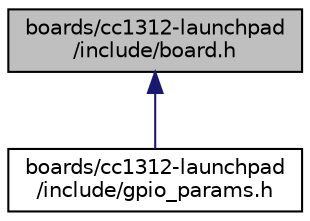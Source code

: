 digraph "boards/cc1312-launchpad/include/board.h"
{
 // LATEX_PDF_SIZE
  edge [fontname="Helvetica",fontsize="10",labelfontname="Helvetica",labelfontsize="10"];
  node [fontname="Helvetica",fontsize="10",shape=record];
  Node1 [label="boards/cc1312-launchpad\l/include/board.h",height=0.2,width=0.4,color="black", fillcolor="grey75", style="filled", fontcolor="black",tooltip="Board specific definitions for TI CC1352 LaunchPad."];
  Node1 -> Node2 [dir="back",color="midnightblue",fontsize="10",style="solid",fontname="Helvetica"];
  Node2 [label="boards/cc1312-launchpad\l/include/gpio_params.h",height=0.2,width=0.4,color="black", fillcolor="white", style="filled",URL="$cc1312-launchpad_2include_2gpio__params_8h.html",tooltip="Board specific configuration of direct mapped GPIOs."];
}
